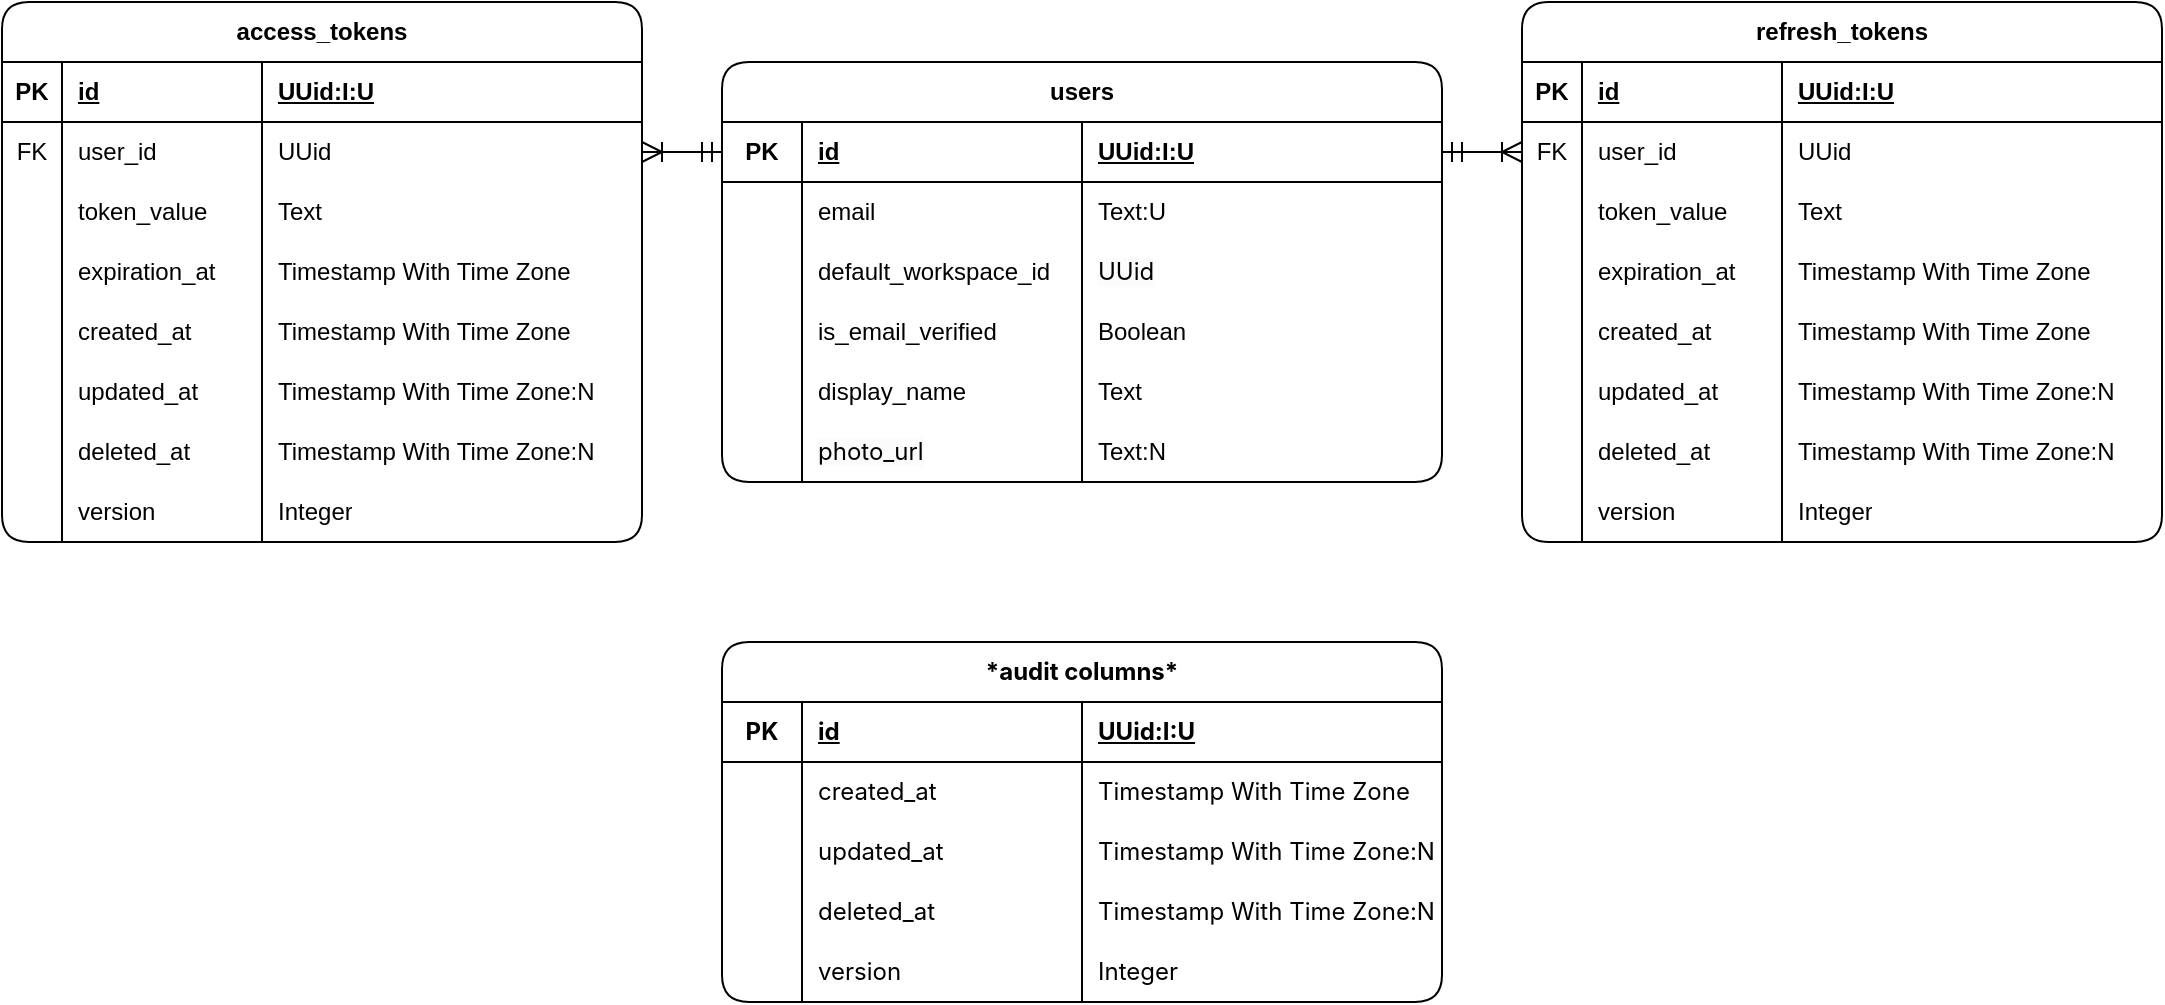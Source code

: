 <mxfile version="22.0.2" type="device">
  <diagram id="R2lEEEUBdFMjLlhIrx00" name="Page-1">
    <mxGraphModel dx="1293" dy="659" grid="1" gridSize="10" guides="1" tooltips="1" connect="1" arrows="0" fold="1" page="1" pageScale="1" pageWidth="1169" pageHeight="827" background="none" math="0" shadow="0" extFonts="Permanent Marker^https://fonts.googleapis.com/css?family=Permanent+Marker">
      <root>
        <object label="" id="0">
          <mxCell />
        </object>
        <mxCell id="1" parent="0" />
        <mxCell id="-N6aTKsf7TU79jUoc55K-59" value="&lt;b&gt;users&lt;/b&gt;" style="shape=table;startSize=30;container=1;collapsible=1;childLayout=tableLayout;fixedRows=1;rowLines=0;fontStyle=0;align=center;resizeLast=1;fontSize=12;fontFamily=Helvetica;html=1;whiteSpace=wrap;labelBorderColor=none;labelBackgroundColor=none;shadow=0;spacing=2;swimlaneFillColor=none;rounded=1;swimlaneLine=1;fillColor=none;strokeColor=default;" parent="1" vertex="1">
          <mxGeometry x="400" y="250" width="360" height="210" as="geometry" />
        </mxCell>
        <mxCell id="-N6aTKsf7TU79jUoc55K-60" value="" style="shape=tableRow;horizontal=0;startSize=0;swimlaneHead=0;swimlaneBody=0;fillColor=none;collapsible=0;dropTarget=0;points=[[0,0.5],[1,0.5]];portConstraint=eastwest;top=0;left=0;right=0;bottom=1;fontSize=12;fontFamily=Helvetica;html=1;whiteSpace=wrap;labelBorderColor=none;labelBackgroundColor=none;swimlaneFillColor=default;shadow=0;swimlaneLine=1;rounded=1;strokeColor=default;" parent="-N6aTKsf7TU79jUoc55K-59" vertex="1">
          <mxGeometry y="30" width="360" height="30" as="geometry" />
        </mxCell>
        <mxCell id="-N6aTKsf7TU79jUoc55K-61" value="PK" style="shape=partialRectangle;connectable=0;fillColor=none;top=0;left=0;bottom=0;right=0;fontStyle=1;overflow=hidden;fontSize=12;fontFamily=Helvetica;html=1;whiteSpace=wrap;labelBorderColor=none;labelBackgroundColor=none;swimlaneFillColor=default;shadow=0;swimlaneLine=1;rounded=1;strokeColor=default;" parent="-N6aTKsf7TU79jUoc55K-60" vertex="1">
          <mxGeometry width="40.0" height="30" as="geometry">
            <mxRectangle width="40.0" height="30" as="alternateBounds" />
          </mxGeometry>
        </mxCell>
        <mxCell id="-N6aTKsf7TU79jUoc55K-62" value="id" style="shape=partialRectangle;connectable=0;fillColor=none;top=0;left=0;bottom=0;right=0;align=left;spacingLeft=6;fontStyle=5;overflow=hidden;fontSize=12;fontFamily=Helvetica;html=1;whiteSpace=wrap;labelBorderColor=none;labelBackgroundColor=none;swimlaneFillColor=default;shadow=0;swimlaneLine=1;rounded=1;strokeColor=default;" parent="-N6aTKsf7TU79jUoc55K-60" vertex="1">
          <mxGeometry x="40.0" width="140.0" height="30" as="geometry">
            <mxRectangle width="140.0" height="30" as="alternateBounds" />
          </mxGeometry>
        </mxCell>
        <mxCell id="-N6aTKsf7TU79jUoc55K-72" value="UUid:I:U" style="shape=partialRectangle;connectable=0;fillColor=none;top=0;left=0;bottom=0;right=0;align=left;spacingLeft=6;fontStyle=5;overflow=hidden;fontSize=12;fontFamily=Helvetica;html=1;whiteSpace=wrap;labelBorderColor=none;labelBackgroundColor=none;swimlaneFillColor=default;shadow=0;swimlaneLine=1;rounded=1;strokeColor=default;" parent="-N6aTKsf7TU79jUoc55K-60" vertex="1">
          <mxGeometry x="180.0" width="180.0" height="30" as="geometry">
            <mxRectangle width="180.0" height="30" as="alternateBounds" />
          </mxGeometry>
        </mxCell>
        <mxCell id="-N6aTKsf7TU79jUoc55K-63" value="" style="shape=tableRow;horizontal=0;startSize=0;swimlaneHead=0;swimlaneBody=0;fillColor=none;collapsible=0;dropTarget=0;points=[[0,0.5],[1,0.5]];portConstraint=eastwest;top=0;left=0;right=0;bottom=0;fontSize=12;fontFamily=Helvetica;html=1;whiteSpace=wrap;labelBorderColor=none;labelBackgroundColor=none;swimlaneFillColor=default;shadow=0;swimlaneLine=1;rounded=1;strokeColor=default;" parent="-N6aTKsf7TU79jUoc55K-59" vertex="1">
          <mxGeometry y="60" width="360" height="30" as="geometry" />
        </mxCell>
        <mxCell id="-N6aTKsf7TU79jUoc55K-64" value="" style="shape=partialRectangle;connectable=0;fillColor=none;top=0;left=0;bottom=0;right=0;editable=1;overflow=hidden;fontSize=12;fontFamily=Helvetica;html=1;whiteSpace=wrap;labelBorderColor=none;labelBackgroundColor=none;swimlaneFillColor=default;shadow=0;swimlaneLine=1;rounded=1;strokeColor=default;" parent="-N6aTKsf7TU79jUoc55K-63" vertex="1">
          <mxGeometry width="40.0" height="30" as="geometry">
            <mxRectangle width="40.0" height="30" as="alternateBounds" />
          </mxGeometry>
        </mxCell>
        <mxCell id="-N6aTKsf7TU79jUoc55K-65" value="email" style="shape=partialRectangle;connectable=0;fillColor=none;top=0;left=0;bottom=0;right=0;align=left;spacingLeft=6;overflow=hidden;fontSize=12;fontFamily=Helvetica;html=1;whiteSpace=wrap;labelBorderColor=none;labelBackgroundColor=none;swimlaneFillColor=default;shadow=0;swimlaneLine=1;rounded=1;strokeColor=default;" parent="-N6aTKsf7TU79jUoc55K-63" vertex="1">
          <mxGeometry x="40.0" width="140.0" height="30" as="geometry">
            <mxRectangle width="140.0" height="30" as="alternateBounds" />
          </mxGeometry>
        </mxCell>
        <mxCell id="-N6aTKsf7TU79jUoc55K-73" value="Text:U" style="shape=partialRectangle;connectable=0;fillColor=none;top=0;left=0;bottom=0;right=0;align=left;spacingLeft=6;overflow=hidden;fontSize=12;fontFamily=Helvetica;html=1;whiteSpace=wrap;labelBorderColor=none;labelBackgroundColor=none;swimlaneFillColor=default;shadow=0;swimlaneLine=1;rounded=1;strokeColor=default;" parent="-N6aTKsf7TU79jUoc55K-63" vertex="1">
          <mxGeometry x="180.0" width="180.0" height="30" as="geometry">
            <mxRectangle width="180.0" height="30" as="alternateBounds" />
          </mxGeometry>
        </mxCell>
        <mxCell id="TSTFjovTf9l5OoeHvP6N-82" style="shape=tableRow;horizontal=0;startSize=0;swimlaneHead=0;swimlaneBody=0;fillColor=none;collapsible=0;dropTarget=0;points=[[0,0.5],[1,0.5]];portConstraint=eastwest;top=0;left=0;right=0;bottom=0;fontSize=12;fontFamily=Helvetica;html=1;whiteSpace=wrap;labelBorderColor=none;labelBackgroundColor=none;swimlaneFillColor=default;shadow=0;swimlaneLine=1;rounded=1;strokeColor=default;" vertex="1" parent="-N6aTKsf7TU79jUoc55K-59">
          <mxGeometry y="90" width="360" height="30" as="geometry" />
        </mxCell>
        <mxCell id="TSTFjovTf9l5OoeHvP6N-83" style="shape=partialRectangle;connectable=0;fillColor=none;top=0;left=0;bottom=0;right=0;editable=1;overflow=hidden;fontSize=12;fontFamily=Helvetica;html=1;whiteSpace=wrap;labelBorderColor=none;labelBackgroundColor=none;swimlaneFillColor=default;shadow=0;swimlaneLine=1;rounded=1;strokeColor=default;" vertex="1" parent="TSTFjovTf9l5OoeHvP6N-82">
          <mxGeometry width="40.0" height="30" as="geometry">
            <mxRectangle width="40.0" height="30" as="alternateBounds" />
          </mxGeometry>
        </mxCell>
        <mxCell id="TSTFjovTf9l5OoeHvP6N-84" value="default_workspace_id" style="shape=partialRectangle;connectable=0;fillColor=none;top=0;left=0;bottom=0;right=0;align=left;spacingLeft=6;overflow=hidden;fontSize=12;fontFamily=Helvetica;html=1;whiteSpace=wrap;labelBorderColor=none;labelBackgroundColor=none;swimlaneFillColor=default;shadow=0;swimlaneLine=1;rounded=1;strokeColor=default;" vertex="1" parent="TSTFjovTf9l5OoeHvP6N-82">
          <mxGeometry x="40.0" width="140.0" height="30" as="geometry">
            <mxRectangle width="140.0" height="30" as="alternateBounds" />
          </mxGeometry>
        </mxCell>
        <mxCell id="TSTFjovTf9l5OoeHvP6N-85" value="&lt;span style=&quot;color: rgb(0, 0, 0); font-family: Inter; font-size: 12px; font-style: normal; font-variant-ligatures: normal; font-variant-caps: normal; font-weight: 400; letter-spacing: normal; orphans: 2; text-align: left; text-indent: 0px; text-transform: none; widows: 2; word-spacing: 0px; -webkit-text-stroke-width: 0px; background-color: rgb(251, 251, 251); text-decoration-thickness: initial; text-decoration-style: initial; text-decoration-color: initial; float: none; display: inline !important;&quot;&gt;UUid&lt;/span&gt;" style="shape=partialRectangle;connectable=0;fillColor=none;top=0;left=0;bottom=0;right=0;align=left;spacingLeft=6;overflow=hidden;fontSize=12;fontFamily=Helvetica;html=1;whiteSpace=wrap;labelBorderColor=none;labelBackgroundColor=none;swimlaneFillColor=default;shadow=0;swimlaneLine=1;rounded=1;strokeColor=default;" vertex="1" parent="TSTFjovTf9l5OoeHvP6N-82">
          <mxGeometry x="180.0" width="180.0" height="30" as="geometry">
            <mxRectangle width="180.0" height="30" as="alternateBounds" />
          </mxGeometry>
        </mxCell>
        <mxCell id="TSTFjovTf9l5OoeHvP6N-86" style="shape=tableRow;horizontal=0;startSize=0;swimlaneHead=0;swimlaneBody=0;fillColor=none;collapsible=0;dropTarget=0;points=[[0,0.5],[1,0.5]];portConstraint=eastwest;top=0;left=0;right=0;bottom=0;fontSize=12;fontFamily=Helvetica;html=1;whiteSpace=wrap;labelBorderColor=none;labelBackgroundColor=none;swimlaneFillColor=default;shadow=0;swimlaneLine=1;rounded=1;strokeColor=default;" vertex="1" parent="-N6aTKsf7TU79jUoc55K-59">
          <mxGeometry y="120" width="360" height="30" as="geometry" />
        </mxCell>
        <mxCell id="TSTFjovTf9l5OoeHvP6N-87" style="shape=partialRectangle;connectable=0;fillColor=none;top=0;left=0;bottom=0;right=0;editable=1;overflow=hidden;fontSize=12;fontFamily=Helvetica;html=1;whiteSpace=wrap;labelBorderColor=none;labelBackgroundColor=none;swimlaneFillColor=default;shadow=0;swimlaneLine=1;rounded=1;strokeColor=default;" vertex="1" parent="TSTFjovTf9l5OoeHvP6N-86">
          <mxGeometry width="40.0" height="30" as="geometry">
            <mxRectangle width="40.0" height="30" as="alternateBounds" />
          </mxGeometry>
        </mxCell>
        <mxCell id="TSTFjovTf9l5OoeHvP6N-88" value="is_email_verified" style="shape=partialRectangle;connectable=0;fillColor=none;top=0;left=0;bottom=0;right=0;align=left;spacingLeft=6;overflow=hidden;fontSize=12;fontFamily=Helvetica;html=1;whiteSpace=wrap;labelBorderColor=none;labelBackgroundColor=none;swimlaneFillColor=default;shadow=0;swimlaneLine=1;rounded=1;strokeColor=default;" vertex="1" parent="TSTFjovTf9l5OoeHvP6N-86">
          <mxGeometry x="40.0" width="140.0" height="30" as="geometry">
            <mxRectangle width="140.0" height="30" as="alternateBounds" />
          </mxGeometry>
        </mxCell>
        <mxCell id="TSTFjovTf9l5OoeHvP6N-89" value="Boolean" style="shape=partialRectangle;connectable=0;fillColor=none;top=0;left=0;bottom=0;right=0;align=left;spacingLeft=6;overflow=hidden;fontSize=12;fontFamily=Helvetica;html=1;whiteSpace=wrap;labelBorderColor=none;labelBackgroundColor=none;swimlaneFillColor=default;shadow=0;swimlaneLine=1;rounded=1;strokeColor=default;" vertex="1" parent="TSTFjovTf9l5OoeHvP6N-86">
          <mxGeometry x="180.0" width="180.0" height="30" as="geometry">
            <mxRectangle width="180.0" height="30" as="alternateBounds" />
          </mxGeometry>
        </mxCell>
        <mxCell id="TSTFjovTf9l5OoeHvP6N-90" style="shape=tableRow;horizontal=0;startSize=0;swimlaneHead=0;swimlaneBody=0;fillColor=none;collapsible=0;dropTarget=0;points=[[0,0.5],[1,0.5]];portConstraint=eastwest;top=0;left=0;right=0;bottom=0;fontSize=12;fontFamily=Helvetica;html=1;whiteSpace=wrap;labelBorderColor=none;labelBackgroundColor=none;swimlaneFillColor=default;shadow=0;swimlaneLine=1;rounded=1;strokeColor=default;" vertex="1" parent="-N6aTKsf7TU79jUoc55K-59">
          <mxGeometry y="150" width="360" height="30" as="geometry" />
        </mxCell>
        <mxCell id="TSTFjovTf9l5OoeHvP6N-91" style="shape=partialRectangle;connectable=0;fillColor=none;top=0;left=0;bottom=0;right=0;editable=1;overflow=hidden;fontSize=12;fontFamily=Helvetica;html=1;whiteSpace=wrap;labelBorderColor=none;labelBackgroundColor=none;swimlaneFillColor=default;shadow=0;swimlaneLine=1;rounded=1;strokeColor=default;" vertex="1" parent="TSTFjovTf9l5OoeHvP6N-90">
          <mxGeometry width="40.0" height="30" as="geometry">
            <mxRectangle width="40.0" height="30" as="alternateBounds" />
          </mxGeometry>
        </mxCell>
        <mxCell id="TSTFjovTf9l5OoeHvP6N-92" value="display_name" style="shape=partialRectangle;connectable=0;fillColor=none;top=0;left=0;bottom=0;right=0;align=left;spacingLeft=6;overflow=hidden;fontSize=12;fontFamily=Helvetica;html=1;whiteSpace=wrap;labelBorderColor=none;labelBackgroundColor=none;swimlaneFillColor=default;shadow=0;swimlaneLine=1;rounded=1;strokeColor=default;" vertex="1" parent="TSTFjovTf9l5OoeHvP6N-90">
          <mxGeometry x="40.0" width="140.0" height="30" as="geometry">
            <mxRectangle width="140.0" height="30" as="alternateBounds" />
          </mxGeometry>
        </mxCell>
        <mxCell id="TSTFjovTf9l5OoeHvP6N-93" value="Text" style="shape=partialRectangle;connectable=0;fillColor=none;top=0;left=0;bottom=0;right=0;align=left;spacingLeft=6;overflow=hidden;fontSize=12;fontFamily=Helvetica;html=1;whiteSpace=wrap;labelBorderColor=none;labelBackgroundColor=none;swimlaneFillColor=default;shadow=0;swimlaneLine=1;rounded=1;strokeColor=default;" vertex="1" parent="TSTFjovTf9l5OoeHvP6N-90">
          <mxGeometry x="180.0" width="180.0" height="30" as="geometry">
            <mxRectangle width="180.0" height="30" as="alternateBounds" />
          </mxGeometry>
        </mxCell>
        <mxCell id="TSTFjovTf9l5OoeHvP6N-94" style="shape=tableRow;horizontal=0;startSize=0;swimlaneHead=0;swimlaneBody=0;fillColor=none;collapsible=0;dropTarget=0;points=[[0,0.5],[1,0.5]];portConstraint=eastwest;top=0;left=0;right=0;bottom=0;fontSize=12;fontFamily=Helvetica;html=1;whiteSpace=wrap;labelBorderColor=none;labelBackgroundColor=none;swimlaneFillColor=default;shadow=0;swimlaneLine=1;rounded=1;strokeColor=default;" vertex="1" parent="-N6aTKsf7TU79jUoc55K-59">
          <mxGeometry y="180" width="360" height="30" as="geometry" />
        </mxCell>
        <mxCell id="TSTFjovTf9l5OoeHvP6N-95" style="shape=partialRectangle;connectable=0;fillColor=none;top=0;left=0;bottom=0;right=0;editable=1;overflow=hidden;fontSize=12;fontFamily=Helvetica;html=1;whiteSpace=wrap;labelBorderColor=none;labelBackgroundColor=none;swimlaneFillColor=default;shadow=0;swimlaneLine=1;rounded=1;strokeColor=default;" vertex="1" parent="TSTFjovTf9l5OoeHvP6N-94">
          <mxGeometry width="40.0" height="30" as="geometry">
            <mxRectangle width="40.0" height="30" as="alternateBounds" />
          </mxGeometry>
        </mxCell>
        <mxCell id="TSTFjovTf9l5OoeHvP6N-96" value="&lt;span style=&quot;color: rgb(0, 0, 0); font-family: Inter; font-size: 12px; font-style: normal; font-variant-ligatures: normal; font-variant-caps: normal; font-weight: 400; letter-spacing: normal; orphans: 2; text-align: left; text-indent: 0px; text-transform: none; widows: 2; word-spacing: 0px; -webkit-text-stroke-width: 0px; background-color: rgb(251, 251, 251); text-decoration-thickness: initial; text-decoration-style: initial; text-decoration-color: initial; float: none; display: inline !important;&quot;&gt;photo_url&lt;/span&gt;" style="shape=partialRectangle;connectable=0;fillColor=none;top=0;left=0;bottom=0;right=0;align=left;spacingLeft=6;overflow=hidden;fontSize=12;fontFamily=Helvetica;html=1;whiteSpace=wrap;labelBorderColor=none;labelBackgroundColor=none;swimlaneFillColor=default;shadow=0;swimlaneLine=1;rounded=1;strokeColor=default;" vertex="1" parent="TSTFjovTf9l5OoeHvP6N-94">
          <mxGeometry x="40.0" width="140.0" height="30" as="geometry">
            <mxRectangle width="140.0" height="30" as="alternateBounds" />
          </mxGeometry>
        </mxCell>
        <mxCell id="TSTFjovTf9l5OoeHvP6N-97" value="Text:N" style="shape=partialRectangle;connectable=0;fillColor=none;top=0;left=0;bottom=0;right=0;align=left;spacingLeft=6;overflow=hidden;fontSize=12;fontFamily=Helvetica;html=1;whiteSpace=wrap;labelBorderColor=none;labelBackgroundColor=none;swimlaneFillColor=default;shadow=0;swimlaneLine=1;rounded=1;strokeColor=default;" vertex="1" parent="TSTFjovTf9l5OoeHvP6N-94">
          <mxGeometry x="180.0" width="180.0" height="30" as="geometry">
            <mxRectangle width="180.0" height="30" as="alternateBounds" />
          </mxGeometry>
        </mxCell>
        <mxCell id="-N6aTKsf7TU79jUoc55K-385" value="&lt;b&gt;refresh_tokens&lt;/b&gt;" style="shape=table;startSize=30;container=1;collapsible=1;childLayout=tableLayout;fixedRows=1;rowLines=0;fontStyle=0;align=center;resizeLast=1;fontSize=12;fontFamily=Helvetica;html=1;whiteSpace=wrap;labelBorderColor=none;labelBackgroundColor=none;shadow=0;spacing=2;swimlaneFillColor=none;rounded=1;swimlaneLine=1;fillColor=none;strokeColor=default;" parent="1" vertex="1">
          <mxGeometry x="800" y="220" width="320" height="270" as="geometry" />
        </mxCell>
        <mxCell id="-N6aTKsf7TU79jUoc55K-386" value="" style="shape=tableRow;horizontal=0;startSize=0;swimlaneHead=0;swimlaneBody=0;fillColor=none;collapsible=0;dropTarget=0;points=[[0,0.5],[1,0.5]];portConstraint=eastwest;top=0;left=0;right=0;bottom=1;fontSize=12;fontFamily=Helvetica;html=1;whiteSpace=wrap;labelBorderColor=none;labelBackgroundColor=none;swimlaneFillColor=default;shadow=0;swimlaneLine=1;rounded=1;strokeColor=default;" parent="-N6aTKsf7TU79jUoc55K-385" vertex="1">
          <mxGeometry y="30" width="320" height="30" as="geometry" />
        </mxCell>
        <mxCell id="-N6aTKsf7TU79jUoc55K-387" value="PK" style="shape=partialRectangle;connectable=0;fillColor=none;top=0;left=0;bottom=0;right=0;fontStyle=1;overflow=hidden;fontSize=12;fontFamily=Helvetica;html=1;whiteSpace=wrap;labelBorderColor=none;labelBackgroundColor=none;swimlaneFillColor=default;shadow=0;swimlaneLine=1;rounded=1;strokeColor=default;" parent="-N6aTKsf7TU79jUoc55K-386" vertex="1">
          <mxGeometry width="30" height="30" as="geometry">
            <mxRectangle width="30" height="30" as="alternateBounds" />
          </mxGeometry>
        </mxCell>
        <mxCell id="-N6aTKsf7TU79jUoc55K-388" value="id" style="shape=partialRectangle;connectable=0;fillColor=none;top=0;left=0;bottom=0;right=0;align=left;spacingLeft=6;fontStyle=5;overflow=hidden;fontSize=12;fontFamily=Helvetica;html=1;whiteSpace=wrap;labelBorderColor=none;labelBackgroundColor=none;swimlaneFillColor=default;shadow=0;swimlaneLine=1;rounded=1;strokeColor=default;" parent="-N6aTKsf7TU79jUoc55K-386" vertex="1">
          <mxGeometry x="30" width="100" height="30" as="geometry">
            <mxRectangle width="100" height="30" as="alternateBounds" />
          </mxGeometry>
        </mxCell>
        <mxCell id="-N6aTKsf7TU79jUoc55K-389" value="UUid:I:U" style="shape=partialRectangle;connectable=0;fillColor=none;top=0;left=0;bottom=0;right=0;align=left;spacingLeft=6;fontStyle=5;overflow=hidden;fontSize=12;fontFamily=Helvetica;html=1;whiteSpace=wrap;labelBorderColor=none;labelBackgroundColor=none;swimlaneFillColor=default;shadow=0;swimlaneLine=1;rounded=1;strokeColor=default;" parent="-N6aTKsf7TU79jUoc55K-386" vertex="1">
          <mxGeometry x="130" width="190" height="30" as="geometry">
            <mxRectangle width="190" height="30" as="alternateBounds" />
          </mxGeometry>
        </mxCell>
        <mxCell id="-N6aTKsf7TU79jUoc55K-390" value="" style="shape=tableRow;horizontal=0;startSize=0;swimlaneHead=0;swimlaneBody=0;fillColor=none;collapsible=0;dropTarget=0;points=[[0,0.5],[1,0.5]];portConstraint=eastwest;top=0;left=0;right=0;bottom=0;fontSize=12;fontFamily=Helvetica;html=1;whiteSpace=wrap;labelBorderColor=none;labelBackgroundColor=none;swimlaneFillColor=default;shadow=0;swimlaneLine=1;rounded=1;strokeColor=default;" parent="-N6aTKsf7TU79jUoc55K-385" vertex="1">
          <mxGeometry y="60" width="320" height="30" as="geometry" />
        </mxCell>
        <mxCell id="-N6aTKsf7TU79jUoc55K-391" value="FK" style="shape=partialRectangle;connectable=0;fillColor=none;top=0;left=0;bottom=0;right=0;editable=1;overflow=hidden;fontSize=12;fontFamily=Helvetica;html=1;whiteSpace=wrap;labelBorderColor=none;labelBackgroundColor=none;swimlaneFillColor=default;shadow=0;swimlaneLine=1;rounded=1;strokeColor=default;" parent="-N6aTKsf7TU79jUoc55K-390" vertex="1">
          <mxGeometry width="30" height="30" as="geometry">
            <mxRectangle width="30" height="30" as="alternateBounds" />
          </mxGeometry>
        </mxCell>
        <mxCell id="-N6aTKsf7TU79jUoc55K-392" value="user_id" style="shape=partialRectangle;connectable=0;fillColor=none;top=0;left=0;bottom=0;right=0;align=left;spacingLeft=6;overflow=hidden;fontSize=12;fontFamily=Helvetica;html=1;whiteSpace=wrap;labelBorderColor=none;labelBackgroundColor=none;swimlaneFillColor=default;shadow=0;swimlaneLine=1;rounded=1;strokeColor=default;" parent="-N6aTKsf7TU79jUoc55K-390" vertex="1">
          <mxGeometry x="30" width="100" height="30" as="geometry">
            <mxRectangle width="100" height="30" as="alternateBounds" />
          </mxGeometry>
        </mxCell>
        <mxCell id="-N6aTKsf7TU79jUoc55K-393" value="UUid" style="shape=partialRectangle;connectable=0;fillColor=none;top=0;left=0;bottom=0;right=0;align=left;spacingLeft=6;overflow=hidden;fontSize=12;fontFamily=Helvetica;html=1;whiteSpace=wrap;labelBorderColor=none;labelBackgroundColor=none;swimlaneFillColor=default;shadow=0;swimlaneLine=1;rounded=1;strokeColor=default;" parent="-N6aTKsf7TU79jUoc55K-390" vertex="1">
          <mxGeometry x="130" width="190" height="30" as="geometry">
            <mxRectangle width="190" height="30" as="alternateBounds" />
          </mxGeometry>
        </mxCell>
        <mxCell id="-N6aTKsf7TU79jUoc55K-394" value="" style="shape=tableRow;horizontal=0;startSize=0;swimlaneHead=0;swimlaneBody=0;fillColor=none;collapsible=0;dropTarget=0;points=[[0,0.5],[1,0.5]];portConstraint=eastwest;top=0;left=0;right=0;bottom=0;fontSize=12;fontFamily=Helvetica;html=1;whiteSpace=wrap;labelBorderColor=none;labelBackgroundColor=none;swimlaneFillColor=default;shadow=0;swimlaneLine=1;rounded=1;strokeColor=default;" parent="-N6aTKsf7TU79jUoc55K-385" vertex="1">
          <mxGeometry y="90" width="320" height="30" as="geometry" />
        </mxCell>
        <mxCell id="-N6aTKsf7TU79jUoc55K-395" value="" style="shape=partialRectangle;connectable=0;fillColor=none;top=0;left=0;bottom=0;right=0;editable=1;overflow=hidden;fontSize=12;fontFamily=Helvetica;html=1;whiteSpace=wrap;labelBorderColor=none;labelBackgroundColor=none;swimlaneFillColor=default;shadow=0;swimlaneLine=1;rounded=1;strokeColor=default;" parent="-N6aTKsf7TU79jUoc55K-394" vertex="1">
          <mxGeometry width="30" height="30" as="geometry">
            <mxRectangle width="30" height="30" as="alternateBounds" />
          </mxGeometry>
        </mxCell>
        <mxCell id="-N6aTKsf7TU79jUoc55K-396" value="token_value" style="shape=partialRectangle;connectable=0;fillColor=none;top=0;left=0;bottom=0;right=0;align=left;spacingLeft=6;overflow=hidden;fontSize=12;fontFamily=Helvetica;html=1;whiteSpace=wrap;labelBorderColor=none;labelBackgroundColor=none;swimlaneFillColor=default;shadow=0;swimlaneLine=1;rounded=1;strokeColor=default;" parent="-N6aTKsf7TU79jUoc55K-394" vertex="1">
          <mxGeometry x="30" width="100" height="30" as="geometry">
            <mxRectangle width="100" height="30" as="alternateBounds" />
          </mxGeometry>
        </mxCell>
        <mxCell id="-N6aTKsf7TU79jUoc55K-397" value="Text" style="shape=partialRectangle;connectable=0;fillColor=none;top=0;left=0;bottom=0;right=0;align=left;spacingLeft=6;overflow=hidden;fontSize=12;fontFamily=Helvetica;html=1;whiteSpace=wrap;labelBorderColor=none;labelBackgroundColor=none;swimlaneFillColor=default;shadow=0;swimlaneLine=1;rounded=1;strokeColor=default;" parent="-N6aTKsf7TU79jUoc55K-394" vertex="1">
          <mxGeometry x="130" width="190" height="30" as="geometry">
            <mxRectangle width="190" height="30" as="alternateBounds" />
          </mxGeometry>
        </mxCell>
        <mxCell id="-N6aTKsf7TU79jUoc55K-402" value="" style="shape=tableRow;horizontal=0;startSize=0;swimlaneHead=0;swimlaneBody=0;fillColor=none;collapsible=0;dropTarget=0;points=[[0,0.5],[1,0.5]];portConstraint=eastwest;top=0;left=0;right=0;bottom=0;fontSize=12;fontFamily=Helvetica;html=1;whiteSpace=wrap;labelBorderColor=none;labelBackgroundColor=none;swimlaneFillColor=default;shadow=0;swimlaneLine=1;rounded=1;strokeColor=default;" parent="-N6aTKsf7TU79jUoc55K-385" vertex="1">
          <mxGeometry y="120" width="320" height="30" as="geometry" />
        </mxCell>
        <mxCell id="-N6aTKsf7TU79jUoc55K-403" value="" style="shape=partialRectangle;connectable=0;fillColor=none;top=0;left=0;bottom=0;right=0;editable=1;overflow=hidden;fontSize=12;fontFamily=Helvetica;html=1;whiteSpace=wrap;labelBorderColor=none;labelBackgroundColor=none;swimlaneFillColor=default;shadow=0;swimlaneLine=1;rounded=1;strokeColor=default;" parent="-N6aTKsf7TU79jUoc55K-402" vertex="1">
          <mxGeometry width="30" height="30" as="geometry">
            <mxRectangle width="30" height="30" as="alternateBounds" />
          </mxGeometry>
        </mxCell>
        <mxCell id="-N6aTKsf7TU79jUoc55K-404" value="expiration_at" style="shape=partialRectangle;connectable=0;fillColor=none;top=0;left=0;bottom=0;right=0;align=left;spacingLeft=6;overflow=hidden;fontSize=12;fontFamily=Helvetica;html=1;whiteSpace=wrap;labelBorderColor=none;labelBackgroundColor=none;swimlaneFillColor=default;shadow=0;swimlaneLine=1;rounded=1;strokeColor=default;" parent="-N6aTKsf7TU79jUoc55K-402" vertex="1">
          <mxGeometry x="30" width="100" height="30" as="geometry">
            <mxRectangle width="100" height="30" as="alternateBounds" />
          </mxGeometry>
        </mxCell>
        <mxCell id="-N6aTKsf7TU79jUoc55K-405" value="Timestamp With Time Zone" style="shape=partialRectangle;connectable=0;fillColor=none;top=0;left=0;bottom=0;right=0;align=left;spacingLeft=6;overflow=hidden;fontSize=12;fontFamily=Helvetica;html=1;whiteSpace=wrap;labelBorderColor=none;labelBackgroundColor=none;swimlaneFillColor=default;shadow=0;swimlaneLine=1;rounded=1;strokeColor=default;" parent="-N6aTKsf7TU79jUoc55K-402" vertex="1">
          <mxGeometry x="130" width="190" height="30" as="geometry">
            <mxRectangle width="190" height="30" as="alternateBounds" />
          </mxGeometry>
        </mxCell>
        <mxCell id="-N6aTKsf7TU79jUoc55K-406" style="shape=tableRow;horizontal=0;startSize=0;swimlaneHead=0;swimlaneBody=0;fillColor=none;collapsible=0;dropTarget=0;points=[[0,0.5],[1,0.5]];portConstraint=eastwest;top=0;left=0;right=0;bottom=0;fontSize=12;fontFamily=Helvetica;html=1;whiteSpace=wrap;labelBorderColor=none;labelBackgroundColor=none;swimlaneFillColor=default;shadow=0;swimlaneLine=1;rounded=1;strokeColor=default;" parent="-N6aTKsf7TU79jUoc55K-385" vertex="1">
          <mxGeometry y="150" width="320" height="30" as="geometry" />
        </mxCell>
        <mxCell id="-N6aTKsf7TU79jUoc55K-407" style="shape=partialRectangle;connectable=0;fillColor=none;top=0;left=0;bottom=0;right=0;editable=1;overflow=hidden;fontSize=12;fontFamily=Helvetica;html=1;whiteSpace=wrap;labelBorderColor=none;labelBackgroundColor=none;swimlaneFillColor=default;shadow=0;swimlaneLine=1;perimeterSpacing=0;rounded=1;strokeColor=default;" parent="-N6aTKsf7TU79jUoc55K-406" vertex="1">
          <mxGeometry width="30" height="30" as="geometry">
            <mxRectangle width="30" height="30" as="alternateBounds" />
          </mxGeometry>
        </mxCell>
        <mxCell id="-N6aTKsf7TU79jUoc55K-408" value="created_at" style="shape=partialRectangle;connectable=0;fillColor=none;top=0;left=0;bottom=0;right=0;align=left;spacingLeft=6;overflow=hidden;fontSize=12;fontFamily=Helvetica;html=1;whiteSpace=wrap;labelBorderColor=none;labelBackgroundColor=none;swimlaneFillColor=default;shadow=0;swimlaneLine=1;perimeterSpacing=0;rounded=1;strokeColor=default;" parent="-N6aTKsf7TU79jUoc55K-406" vertex="1">
          <mxGeometry x="30" width="100" height="30" as="geometry">
            <mxRectangle width="100" height="30" as="alternateBounds" />
          </mxGeometry>
        </mxCell>
        <mxCell id="-N6aTKsf7TU79jUoc55K-409" value="Timestamp With Time Zone" style="shape=partialRectangle;connectable=0;fillColor=none;top=0;left=0;bottom=0;right=0;align=left;spacingLeft=6;overflow=hidden;fontSize=12;fontFamily=Helvetica;html=1;whiteSpace=wrap;labelBorderColor=none;labelBackgroundColor=none;swimlaneFillColor=default;shadow=0;swimlaneLine=1;perimeterSpacing=0;rounded=1;strokeColor=default;" parent="-N6aTKsf7TU79jUoc55K-406" vertex="1">
          <mxGeometry x="130" width="190" height="30" as="geometry">
            <mxRectangle width="190" height="30" as="alternateBounds" />
          </mxGeometry>
        </mxCell>
        <mxCell id="-N6aTKsf7TU79jUoc55K-410" style="shape=tableRow;horizontal=0;startSize=0;swimlaneHead=0;swimlaneBody=0;fillColor=none;collapsible=0;dropTarget=0;points=[[0,0.5],[1,0.5]];portConstraint=eastwest;top=0;left=0;right=0;bottom=0;fontSize=12;fontFamily=Helvetica;html=1;whiteSpace=wrap;labelBorderColor=none;labelBackgroundColor=none;swimlaneFillColor=default;shadow=0;swimlaneLine=1;rounded=1;strokeColor=default;" parent="-N6aTKsf7TU79jUoc55K-385" vertex="1">
          <mxGeometry y="180" width="320" height="30" as="geometry" />
        </mxCell>
        <mxCell id="-N6aTKsf7TU79jUoc55K-411" style="shape=partialRectangle;connectable=0;fillColor=none;top=0;left=0;bottom=0;right=0;editable=1;overflow=hidden;fontSize=12;fontFamily=Helvetica;html=1;whiteSpace=wrap;labelBorderColor=none;labelBackgroundColor=none;swimlaneFillColor=default;shadow=0;swimlaneLine=1;perimeterSpacing=0;rounded=1;strokeColor=default;" parent="-N6aTKsf7TU79jUoc55K-410" vertex="1">
          <mxGeometry width="30" height="30" as="geometry">
            <mxRectangle width="30" height="30" as="alternateBounds" />
          </mxGeometry>
        </mxCell>
        <mxCell id="-N6aTKsf7TU79jUoc55K-412" value="updated_at" style="shape=partialRectangle;connectable=0;fillColor=none;top=0;left=0;bottom=0;right=0;align=left;spacingLeft=6;overflow=hidden;fontSize=12;fontFamily=Helvetica;html=1;whiteSpace=wrap;labelBorderColor=none;labelBackgroundColor=none;swimlaneFillColor=default;shadow=0;swimlaneLine=1;perimeterSpacing=0;rounded=1;strokeColor=default;" parent="-N6aTKsf7TU79jUoc55K-410" vertex="1">
          <mxGeometry x="30" width="100" height="30" as="geometry">
            <mxRectangle width="100" height="30" as="alternateBounds" />
          </mxGeometry>
        </mxCell>
        <mxCell id="-N6aTKsf7TU79jUoc55K-413" value="Timestamp With Time Zone:N" style="shape=partialRectangle;connectable=0;fillColor=none;top=0;left=0;bottom=0;right=0;align=left;spacingLeft=6;overflow=hidden;fontSize=12;fontFamily=Helvetica;html=1;whiteSpace=wrap;labelBorderColor=none;labelBackgroundColor=none;swimlaneFillColor=default;shadow=0;swimlaneLine=1;perimeterSpacing=0;rounded=1;strokeColor=default;" parent="-N6aTKsf7TU79jUoc55K-410" vertex="1">
          <mxGeometry x="130" width="190" height="30" as="geometry">
            <mxRectangle width="190" height="30" as="alternateBounds" />
          </mxGeometry>
        </mxCell>
        <mxCell id="26" style="shape=tableRow;horizontal=0;startSize=0;swimlaneHead=0;swimlaneBody=0;fillColor=none;collapsible=0;dropTarget=0;points=[[0,0.5],[1,0.5]];portConstraint=eastwest;top=0;left=0;right=0;bottom=0;fontSize=12;fontFamily=Helvetica;html=1;whiteSpace=wrap;labelBorderColor=none;labelBackgroundColor=none;swimlaneFillColor=default;shadow=0;swimlaneLine=1;rounded=1;strokeColor=default;" parent="-N6aTKsf7TU79jUoc55K-385" vertex="1">
          <mxGeometry y="210" width="320" height="30" as="geometry" />
        </mxCell>
        <mxCell id="27" style="shape=partialRectangle;connectable=0;fillColor=none;top=0;left=0;bottom=0;right=0;editable=1;overflow=hidden;fontSize=12;fontFamily=Helvetica;html=1;whiteSpace=wrap;labelBorderColor=none;labelBackgroundColor=none;swimlaneFillColor=default;shadow=0;swimlaneLine=1;perimeterSpacing=0;rounded=1;strokeColor=default;" parent="26" vertex="1">
          <mxGeometry width="30" height="30" as="geometry">
            <mxRectangle width="30" height="30" as="alternateBounds" />
          </mxGeometry>
        </mxCell>
        <mxCell id="28" value="deleted_at" style="shape=partialRectangle;connectable=0;fillColor=none;top=0;left=0;bottom=0;right=0;align=left;spacingLeft=6;overflow=hidden;fontSize=12;fontFamily=Helvetica;html=1;whiteSpace=wrap;labelBorderColor=none;labelBackgroundColor=none;swimlaneFillColor=default;shadow=0;swimlaneLine=1;perimeterSpacing=0;rounded=1;strokeColor=default;" parent="26" vertex="1">
          <mxGeometry x="30" width="100" height="30" as="geometry">
            <mxRectangle width="100" height="30" as="alternateBounds" />
          </mxGeometry>
        </mxCell>
        <mxCell id="29" value="Timestamp With Time Zone:N" style="shape=partialRectangle;connectable=0;fillColor=none;top=0;left=0;bottom=0;right=0;align=left;spacingLeft=6;overflow=hidden;fontSize=12;fontFamily=Helvetica;html=1;whiteSpace=wrap;labelBorderColor=none;labelBackgroundColor=none;swimlaneFillColor=default;shadow=0;swimlaneLine=1;perimeterSpacing=0;rounded=1;strokeColor=default;" parent="26" vertex="1">
          <mxGeometry x="130" width="190" height="30" as="geometry">
            <mxRectangle width="190" height="30" as="alternateBounds" />
          </mxGeometry>
        </mxCell>
        <mxCell id="30" style="shape=tableRow;horizontal=0;startSize=0;swimlaneHead=0;swimlaneBody=0;fillColor=none;collapsible=0;dropTarget=0;points=[[0,0.5],[1,0.5]];portConstraint=eastwest;top=0;left=0;right=0;bottom=0;fontSize=12;fontFamily=Helvetica;html=1;whiteSpace=wrap;labelBorderColor=none;labelBackgroundColor=none;swimlaneFillColor=default;shadow=0;swimlaneLine=1;rounded=1;strokeColor=default;" parent="-N6aTKsf7TU79jUoc55K-385" vertex="1">
          <mxGeometry y="240" width="320" height="30" as="geometry" />
        </mxCell>
        <mxCell id="31" style="shape=partialRectangle;connectable=0;fillColor=none;top=0;left=0;bottom=0;right=0;editable=1;overflow=hidden;fontSize=12;fontFamily=Helvetica;html=1;whiteSpace=wrap;labelBorderColor=none;labelBackgroundColor=none;swimlaneFillColor=default;shadow=0;swimlaneLine=1;perimeterSpacing=0;rounded=1;strokeColor=default;" parent="30" vertex="1">
          <mxGeometry width="30" height="30" as="geometry">
            <mxRectangle width="30" height="30" as="alternateBounds" />
          </mxGeometry>
        </mxCell>
        <mxCell id="32" value="version" style="shape=partialRectangle;connectable=0;fillColor=none;top=0;left=0;bottom=0;right=0;align=left;spacingLeft=6;overflow=hidden;fontSize=12;fontFamily=Helvetica;html=1;whiteSpace=wrap;labelBorderColor=none;labelBackgroundColor=none;swimlaneFillColor=default;shadow=0;swimlaneLine=1;perimeterSpacing=0;rounded=1;strokeColor=default;" parent="30" vertex="1">
          <mxGeometry x="30" width="100" height="30" as="geometry">
            <mxRectangle width="100" height="30" as="alternateBounds" />
          </mxGeometry>
        </mxCell>
        <mxCell id="33" value="Integer" style="shape=partialRectangle;connectable=0;fillColor=none;top=0;left=0;bottom=0;right=0;align=left;spacingLeft=6;overflow=hidden;fontSize=12;fontFamily=Helvetica;html=1;whiteSpace=wrap;labelBorderColor=none;labelBackgroundColor=none;swimlaneFillColor=default;shadow=0;swimlaneLine=1;perimeterSpacing=0;rounded=1;strokeColor=default;" parent="30" vertex="1">
          <mxGeometry x="130" width="190" height="30" as="geometry">
            <mxRectangle width="190" height="30" as="alternateBounds" />
          </mxGeometry>
        </mxCell>
        <mxCell id="-N6aTKsf7TU79jUoc55K-414" style="edgeStyle=elbowEdgeStyle;rounded=1;orthogonalLoop=1;jettySize=auto;html=1;exitX=0;exitY=0.5;exitDx=0;exitDy=0;entryX=1;entryY=0.5;entryDx=0;entryDy=0;fontSize=12;startSize=8;endSize=8;endArrow=ERmandOne;endFill=0;startArrow=ERoneToMany;startFill=0;fillColor=none;strokeColor=default;fontFamily=Helvetica;" parent="1" source="-N6aTKsf7TU79jUoc55K-390" target="-N6aTKsf7TU79jUoc55K-60" edge="1">
          <mxGeometry relative="1" as="geometry" />
        </mxCell>
        <mxCell id="-N6aTKsf7TU79jUoc55K-449" value="&lt;b&gt;access_tokens&lt;/b&gt;" style="shape=table;startSize=30;container=1;collapsible=1;childLayout=tableLayout;fixedRows=1;rowLines=0;fontStyle=0;align=center;resizeLast=1;fontSize=12;fontFamily=Helvetica;html=1;whiteSpace=wrap;labelBorderColor=none;labelBackgroundColor=none;shadow=0;spacing=2;swimlaneFillColor=none;rounded=1;swimlaneLine=1;fillColor=none;strokeColor=default;" parent="1" vertex="1">
          <mxGeometry x="40" y="220" width="320" height="270" as="geometry" />
        </mxCell>
        <mxCell id="-N6aTKsf7TU79jUoc55K-450" value="" style="shape=tableRow;horizontal=0;startSize=0;swimlaneHead=0;swimlaneBody=0;fillColor=none;collapsible=0;dropTarget=0;points=[[0,0.5],[1,0.5]];portConstraint=eastwest;top=0;left=0;right=0;bottom=1;fontSize=12;fontFamily=Helvetica;html=1;whiteSpace=wrap;labelBorderColor=none;labelBackgroundColor=none;swimlaneFillColor=default;shadow=0;swimlaneLine=1;rounded=1;strokeColor=default;" parent="-N6aTKsf7TU79jUoc55K-449" vertex="1">
          <mxGeometry y="30" width="320" height="30" as="geometry" />
        </mxCell>
        <mxCell id="-N6aTKsf7TU79jUoc55K-451" value="PK" style="shape=partialRectangle;connectable=0;fillColor=none;top=0;left=0;bottom=0;right=0;fontStyle=1;overflow=hidden;fontSize=12;fontFamily=Helvetica;html=1;whiteSpace=wrap;labelBorderColor=none;labelBackgroundColor=none;swimlaneFillColor=default;shadow=0;swimlaneLine=1;rounded=1;strokeColor=default;" parent="-N6aTKsf7TU79jUoc55K-450" vertex="1">
          <mxGeometry width="30" height="30" as="geometry">
            <mxRectangle width="30" height="30" as="alternateBounds" />
          </mxGeometry>
        </mxCell>
        <mxCell id="-N6aTKsf7TU79jUoc55K-452" value="id" style="shape=partialRectangle;connectable=0;fillColor=none;top=0;left=0;bottom=0;right=0;align=left;spacingLeft=6;fontStyle=5;overflow=hidden;fontSize=12;fontFamily=Helvetica;html=1;whiteSpace=wrap;labelBorderColor=none;labelBackgroundColor=none;swimlaneFillColor=default;shadow=0;swimlaneLine=1;rounded=1;strokeColor=default;" parent="-N6aTKsf7TU79jUoc55K-450" vertex="1">
          <mxGeometry x="30" width="100" height="30" as="geometry">
            <mxRectangle width="100" height="30" as="alternateBounds" />
          </mxGeometry>
        </mxCell>
        <mxCell id="-N6aTKsf7TU79jUoc55K-453" value="UUid:I:U" style="shape=partialRectangle;connectable=0;fillColor=none;top=0;left=0;bottom=0;right=0;align=left;spacingLeft=6;fontStyle=5;overflow=hidden;fontSize=12;fontFamily=Helvetica;html=1;whiteSpace=wrap;labelBorderColor=none;labelBackgroundColor=none;swimlaneFillColor=default;shadow=0;swimlaneLine=1;rounded=1;strokeColor=default;" parent="-N6aTKsf7TU79jUoc55K-450" vertex="1">
          <mxGeometry x="130" width="190" height="30" as="geometry">
            <mxRectangle width="190" height="30" as="alternateBounds" />
          </mxGeometry>
        </mxCell>
        <mxCell id="-N6aTKsf7TU79jUoc55K-454" value="" style="shape=tableRow;horizontal=0;startSize=0;swimlaneHead=0;swimlaneBody=0;fillColor=none;collapsible=0;dropTarget=0;points=[[0,0.5],[1,0.5]];portConstraint=eastwest;top=0;left=0;right=0;bottom=0;fontSize=12;fontFamily=Helvetica;html=1;whiteSpace=wrap;labelBorderColor=none;labelBackgroundColor=none;swimlaneFillColor=default;shadow=0;swimlaneLine=1;rounded=1;strokeColor=default;" parent="-N6aTKsf7TU79jUoc55K-449" vertex="1">
          <mxGeometry y="60" width="320" height="30" as="geometry" />
        </mxCell>
        <mxCell id="-N6aTKsf7TU79jUoc55K-455" value="FK" style="shape=partialRectangle;connectable=0;fillColor=none;top=0;left=0;bottom=0;right=0;editable=1;overflow=hidden;fontSize=12;fontFamily=Helvetica;html=1;whiteSpace=wrap;labelBorderColor=none;labelBackgroundColor=none;swimlaneFillColor=default;shadow=0;swimlaneLine=1;rounded=1;strokeColor=default;" parent="-N6aTKsf7TU79jUoc55K-454" vertex="1">
          <mxGeometry width="30" height="30" as="geometry">
            <mxRectangle width="30" height="30" as="alternateBounds" />
          </mxGeometry>
        </mxCell>
        <mxCell id="-N6aTKsf7TU79jUoc55K-456" value="user_id" style="shape=partialRectangle;connectable=0;fillColor=none;top=0;left=0;bottom=0;right=0;align=left;spacingLeft=6;overflow=hidden;fontSize=12;fontFamily=Helvetica;html=1;whiteSpace=wrap;labelBorderColor=none;labelBackgroundColor=none;swimlaneFillColor=default;shadow=0;swimlaneLine=1;rounded=1;strokeColor=default;" parent="-N6aTKsf7TU79jUoc55K-454" vertex="1">
          <mxGeometry x="30" width="100" height="30" as="geometry">
            <mxRectangle width="100" height="30" as="alternateBounds" />
          </mxGeometry>
        </mxCell>
        <mxCell id="-N6aTKsf7TU79jUoc55K-457" value="UUid" style="shape=partialRectangle;connectable=0;fillColor=none;top=0;left=0;bottom=0;right=0;align=left;spacingLeft=6;overflow=hidden;fontSize=12;fontFamily=Helvetica;html=1;whiteSpace=wrap;labelBorderColor=none;labelBackgroundColor=none;swimlaneFillColor=default;shadow=0;swimlaneLine=1;rounded=1;strokeColor=default;" parent="-N6aTKsf7TU79jUoc55K-454" vertex="1">
          <mxGeometry x="130" width="190" height="30" as="geometry">
            <mxRectangle width="190" height="30" as="alternateBounds" />
          </mxGeometry>
        </mxCell>
        <mxCell id="-N6aTKsf7TU79jUoc55K-462" value="" style="shape=tableRow;horizontal=0;startSize=0;swimlaneHead=0;swimlaneBody=0;fillColor=none;collapsible=0;dropTarget=0;points=[[0,0.5],[1,0.5]];portConstraint=eastwest;top=0;left=0;right=0;bottom=0;fontSize=12;fontFamily=Helvetica;html=1;whiteSpace=wrap;labelBorderColor=none;labelBackgroundColor=none;swimlaneFillColor=default;shadow=0;swimlaneLine=1;rounded=1;strokeColor=default;" parent="-N6aTKsf7TU79jUoc55K-449" vertex="1">
          <mxGeometry y="90" width="320" height="30" as="geometry" />
        </mxCell>
        <mxCell id="-N6aTKsf7TU79jUoc55K-463" value="" style="shape=partialRectangle;connectable=0;fillColor=none;top=0;left=0;bottom=0;right=0;editable=1;overflow=hidden;fontSize=12;fontFamily=Helvetica;html=1;whiteSpace=wrap;labelBorderColor=none;labelBackgroundColor=none;swimlaneFillColor=default;shadow=0;swimlaneLine=1;rounded=1;strokeColor=default;" parent="-N6aTKsf7TU79jUoc55K-462" vertex="1">
          <mxGeometry width="30" height="30" as="geometry">
            <mxRectangle width="30" height="30" as="alternateBounds" />
          </mxGeometry>
        </mxCell>
        <mxCell id="-N6aTKsf7TU79jUoc55K-464" value="token_value" style="shape=partialRectangle;connectable=0;fillColor=none;top=0;left=0;bottom=0;right=0;align=left;spacingLeft=6;overflow=hidden;fontSize=12;fontFamily=Helvetica;html=1;whiteSpace=wrap;labelBorderColor=none;labelBackgroundColor=none;swimlaneFillColor=default;shadow=0;swimlaneLine=1;rounded=1;strokeColor=default;" parent="-N6aTKsf7TU79jUoc55K-462" vertex="1">
          <mxGeometry x="30" width="100" height="30" as="geometry">
            <mxRectangle width="100" height="30" as="alternateBounds" />
          </mxGeometry>
        </mxCell>
        <mxCell id="-N6aTKsf7TU79jUoc55K-465" value="Text" style="shape=partialRectangle;connectable=0;fillColor=none;top=0;left=0;bottom=0;right=0;align=left;spacingLeft=6;overflow=hidden;fontSize=12;fontFamily=Helvetica;html=1;whiteSpace=wrap;labelBorderColor=none;labelBackgroundColor=none;swimlaneFillColor=default;shadow=0;swimlaneLine=1;rounded=1;strokeColor=default;" parent="-N6aTKsf7TU79jUoc55K-462" vertex="1">
          <mxGeometry x="130" width="190" height="30" as="geometry">
            <mxRectangle width="190" height="30" as="alternateBounds" />
          </mxGeometry>
        </mxCell>
        <mxCell id="-N6aTKsf7TU79jUoc55K-470" value="" style="shape=tableRow;horizontal=0;startSize=0;swimlaneHead=0;swimlaneBody=0;fillColor=none;collapsible=0;dropTarget=0;points=[[0,0.5],[1,0.5]];portConstraint=eastwest;top=0;left=0;right=0;bottom=0;fontSize=12;fontFamily=Helvetica;html=1;whiteSpace=wrap;labelBorderColor=none;labelBackgroundColor=none;swimlaneFillColor=default;shadow=0;swimlaneLine=1;rounded=1;strokeColor=default;" parent="-N6aTKsf7TU79jUoc55K-449" vertex="1">
          <mxGeometry y="120" width="320" height="30" as="geometry" />
        </mxCell>
        <mxCell id="-N6aTKsf7TU79jUoc55K-471" value="" style="shape=partialRectangle;connectable=0;fillColor=none;top=0;left=0;bottom=0;right=0;editable=1;overflow=hidden;fontSize=12;fontFamily=Helvetica;html=1;whiteSpace=wrap;labelBorderColor=none;labelBackgroundColor=none;swimlaneFillColor=default;shadow=0;swimlaneLine=1;rounded=1;strokeColor=default;" parent="-N6aTKsf7TU79jUoc55K-470" vertex="1">
          <mxGeometry width="30" height="30" as="geometry">
            <mxRectangle width="30" height="30" as="alternateBounds" />
          </mxGeometry>
        </mxCell>
        <mxCell id="-N6aTKsf7TU79jUoc55K-472" value="expiration_at" style="shape=partialRectangle;connectable=0;fillColor=none;top=0;left=0;bottom=0;right=0;align=left;spacingLeft=6;overflow=hidden;fontSize=12;fontFamily=Helvetica;html=1;whiteSpace=wrap;labelBorderColor=none;labelBackgroundColor=none;swimlaneFillColor=default;shadow=0;swimlaneLine=1;rounded=1;strokeColor=default;" parent="-N6aTKsf7TU79jUoc55K-470" vertex="1">
          <mxGeometry x="30" width="100" height="30" as="geometry">
            <mxRectangle width="100" height="30" as="alternateBounds" />
          </mxGeometry>
        </mxCell>
        <mxCell id="-N6aTKsf7TU79jUoc55K-473" value="Timestamp With Time Zone" style="shape=partialRectangle;connectable=0;fillColor=none;top=0;left=0;bottom=0;right=0;align=left;spacingLeft=6;overflow=hidden;fontSize=12;fontFamily=Helvetica;html=1;whiteSpace=wrap;labelBorderColor=none;labelBackgroundColor=none;swimlaneFillColor=default;shadow=0;swimlaneLine=1;rounded=1;strokeColor=default;" parent="-N6aTKsf7TU79jUoc55K-470" vertex="1">
          <mxGeometry x="130" width="190" height="30" as="geometry">
            <mxRectangle width="190" height="30" as="alternateBounds" />
          </mxGeometry>
        </mxCell>
        <mxCell id="-N6aTKsf7TU79jUoc55K-474" style="shape=tableRow;horizontal=0;startSize=0;swimlaneHead=0;swimlaneBody=0;fillColor=none;collapsible=0;dropTarget=0;points=[[0,0.5],[1,0.5]];portConstraint=eastwest;top=0;left=0;right=0;bottom=0;fontSize=12;fontFamily=Helvetica;html=1;whiteSpace=wrap;labelBorderColor=none;labelBackgroundColor=none;swimlaneFillColor=default;shadow=0;swimlaneLine=1;rounded=1;strokeColor=default;" parent="-N6aTKsf7TU79jUoc55K-449" vertex="1">
          <mxGeometry y="150" width="320" height="30" as="geometry" />
        </mxCell>
        <mxCell id="-N6aTKsf7TU79jUoc55K-475" style="shape=partialRectangle;connectable=0;fillColor=none;top=0;left=0;bottom=0;right=0;editable=1;overflow=hidden;fontSize=12;fontFamily=Helvetica;html=1;whiteSpace=wrap;labelBorderColor=none;labelBackgroundColor=none;swimlaneFillColor=default;shadow=0;swimlaneLine=1;perimeterSpacing=0;rounded=1;strokeColor=default;" parent="-N6aTKsf7TU79jUoc55K-474" vertex="1">
          <mxGeometry width="30" height="30" as="geometry">
            <mxRectangle width="30" height="30" as="alternateBounds" />
          </mxGeometry>
        </mxCell>
        <mxCell id="-N6aTKsf7TU79jUoc55K-476" value="created_at" style="shape=partialRectangle;connectable=0;fillColor=none;top=0;left=0;bottom=0;right=0;align=left;spacingLeft=6;overflow=hidden;fontSize=12;fontFamily=Helvetica;html=1;whiteSpace=wrap;labelBorderColor=none;labelBackgroundColor=none;swimlaneFillColor=default;shadow=0;swimlaneLine=1;perimeterSpacing=0;rounded=1;strokeColor=default;" parent="-N6aTKsf7TU79jUoc55K-474" vertex="1">
          <mxGeometry x="30" width="100" height="30" as="geometry">
            <mxRectangle width="100" height="30" as="alternateBounds" />
          </mxGeometry>
        </mxCell>
        <mxCell id="-N6aTKsf7TU79jUoc55K-477" value="Timestamp With Time Zone" style="shape=partialRectangle;connectable=0;fillColor=none;top=0;left=0;bottom=0;right=0;align=left;spacingLeft=6;overflow=hidden;fontSize=12;fontFamily=Helvetica;html=1;whiteSpace=wrap;labelBorderColor=none;labelBackgroundColor=none;swimlaneFillColor=default;shadow=0;swimlaneLine=1;perimeterSpacing=0;rounded=1;strokeColor=default;" parent="-N6aTKsf7TU79jUoc55K-474" vertex="1">
          <mxGeometry x="130" width="190" height="30" as="geometry">
            <mxRectangle width="190" height="30" as="alternateBounds" />
          </mxGeometry>
        </mxCell>
        <mxCell id="-N6aTKsf7TU79jUoc55K-478" style="shape=tableRow;horizontal=0;startSize=0;swimlaneHead=0;swimlaneBody=0;fillColor=none;collapsible=0;dropTarget=0;points=[[0,0.5],[1,0.5]];portConstraint=eastwest;top=0;left=0;right=0;bottom=0;fontSize=12;fontFamily=Helvetica;html=1;whiteSpace=wrap;labelBorderColor=none;labelBackgroundColor=none;swimlaneFillColor=default;shadow=0;swimlaneLine=1;rounded=1;strokeColor=default;" parent="-N6aTKsf7TU79jUoc55K-449" vertex="1">
          <mxGeometry y="180" width="320" height="30" as="geometry" />
        </mxCell>
        <mxCell id="-N6aTKsf7TU79jUoc55K-479" style="shape=partialRectangle;connectable=0;fillColor=none;top=0;left=0;bottom=0;right=0;editable=1;overflow=hidden;fontSize=12;fontFamily=Helvetica;html=1;whiteSpace=wrap;labelBorderColor=none;labelBackgroundColor=none;swimlaneFillColor=default;shadow=0;swimlaneLine=1;perimeterSpacing=0;rounded=1;strokeColor=default;" parent="-N6aTKsf7TU79jUoc55K-478" vertex="1">
          <mxGeometry width="30" height="30" as="geometry">
            <mxRectangle width="30" height="30" as="alternateBounds" />
          </mxGeometry>
        </mxCell>
        <mxCell id="-N6aTKsf7TU79jUoc55K-480" value="updated_at" style="shape=partialRectangle;connectable=0;fillColor=none;top=0;left=0;bottom=0;right=0;align=left;spacingLeft=6;overflow=hidden;fontSize=12;fontFamily=Helvetica;html=1;whiteSpace=wrap;labelBorderColor=none;labelBackgroundColor=none;swimlaneFillColor=default;shadow=0;swimlaneLine=1;perimeterSpacing=0;rounded=1;strokeColor=default;" parent="-N6aTKsf7TU79jUoc55K-478" vertex="1">
          <mxGeometry x="30" width="100" height="30" as="geometry">
            <mxRectangle width="100" height="30" as="alternateBounds" />
          </mxGeometry>
        </mxCell>
        <mxCell id="-N6aTKsf7TU79jUoc55K-481" value="Timestamp With Time Zone:N" style="shape=partialRectangle;connectable=0;fillColor=none;top=0;left=0;bottom=0;right=0;align=left;spacingLeft=6;overflow=hidden;fontSize=12;fontFamily=Helvetica;html=1;whiteSpace=wrap;labelBorderColor=none;labelBackgroundColor=none;swimlaneFillColor=default;shadow=0;swimlaneLine=1;perimeterSpacing=0;rounded=1;strokeColor=default;" parent="-N6aTKsf7TU79jUoc55K-478" vertex="1">
          <mxGeometry x="130" width="190" height="30" as="geometry">
            <mxRectangle width="190" height="30" as="alternateBounds" />
          </mxGeometry>
        </mxCell>
        <mxCell id="18" style="shape=tableRow;horizontal=0;startSize=0;swimlaneHead=0;swimlaneBody=0;fillColor=none;collapsible=0;dropTarget=0;points=[[0,0.5],[1,0.5]];portConstraint=eastwest;top=0;left=0;right=0;bottom=0;fontSize=12;fontFamily=Helvetica;html=1;whiteSpace=wrap;labelBorderColor=none;labelBackgroundColor=none;swimlaneFillColor=default;shadow=0;swimlaneLine=1;rounded=1;strokeColor=default;" parent="-N6aTKsf7TU79jUoc55K-449" vertex="1">
          <mxGeometry y="210" width="320" height="30" as="geometry" />
        </mxCell>
        <mxCell id="19" style="shape=partialRectangle;connectable=0;fillColor=none;top=0;left=0;bottom=0;right=0;editable=1;overflow=hidden;fontSize=12;fontFamily=Helvetica;html=1;whiteSpace=wrap;labelBorderColor=none;labelBackgroundColor=none;swimlaneFillColor=default;shadow=0;swimlaneLine=1;perimeterSpacing=0;rounded=1;strokeColor=default;" parent="18" vertex="1">
          <mxGeometry width="30" height="30" as="geometry">
            <mxRectangle width="30" height="30" as="alternateBounds" />
          </mxGeometry>
        </mxCell>
        <mxCell id="20" value="deleted_at" style="shape=partialRectangle;connectable=0;fillColor=none;top=0;left=0;bottom=0;right=0;align=left;spacingLeft=6;overflow=hidden;fontSize=12;fontFamily=Helvetica;html=1;whiteSpace=wrap;labelBorderColor=none;labelBackgroundColor=none;swimlaneFillColor=default;shadow=0;swimlaneLine=1;perimeterSpacing=0;rounded=1;strokeColor=default;" parent="18" vertex="1">
          <mxGeometry x="30" width="100" height="30" as="geometry">
            <mxRectangle width="100" height="30" as="alternateBounds" />
          </mxGeometry>
        </mxCell>
        <mxCell id="21" value="Timestamp With Time Zone:N" style="shape=partialRectangle;connectable=0;fillColor=none;top=0;left=0;bottom=0;right=0;align=left;spacingLeft=6;overflow=hidden;fontSize=12;fontFamily=Helvetica;html=1;whiteSpace=wrap;labelBorderColor=none;labelBackgroundColor=none;swimlaneFillColor=default;shadow=0;swimlaneLine=1;perimeterSpacing=0;rounded=1;strokeColor=default;" parent="18" vertex="1">
          <mxGeometry x="130" width="190" height="30" as="geometry">
            <mxRectangle width="190" height="30" as="alternateBounds" />
          </mxGeometry>
        </mxCell>
        <mxCell id="22" style="shape=tableRow;horizontal=0;startSize=0;swimlaneHead=0;swimlaneBody=0;fillColor=none;collapsible=0;dropTarget=0;points=[[0,0.5],[1,0.5]];portConstraint=eastwest;top=0;left=0;right=0;bottom=0;fontSize=12;fontFamily=Helvetica;html=1;whiteSpace=wrap;labelBorderColor=none;labelBackgroundColor=none;swimlaneFillColor=default;shadow=0;swimlaneLine=1;rounded=1;strokeColor=default;" parent="-N6aTKsf7TU79jUoc55K-449" vertex="1">
          <mxGeometry y="240" width="320" height="30" as="geometry" />
        </mxCell>
        <mxCell id="23" style="shape=partialRectangle;connectable=0;fillColor=none;top=0;left=0;bottom=0;right=0;editable=1;overflow=hidden;fontSize=12;fontFamily=Helvetica;html=1;whiteSpace=wrap;labelBorderColor=none;labelBackgroundColor=none;swimlaneFillColor=default;shadow=0;swimlaneLine=1;perimeterSpacing=0;rounded=1;strokeColor=default;" parent="22" vertex="1">
          <mxGeometry width="30" height="30" as="geometry">
            <mxRectangle width="30" height="30" as="alternateBounds" />
          </mxGeometry>
        </mxCell>
        <mxCell id="24" value="version" style="shape=partialRectangle;connectable=0;fillColor=none;top=0;left=0;bottom=0;right=0;align=left;spacingLeft=6;overflow=hidden;fontSize=12;fontFamily=Helvetica;html=1;whiteSpace=wrap;labelBorderColor=none;labelBackgroundColor=none;swimlaneFillColor=default;shadow=0;swimlaneLine=1;perimeterSpacing=0;rounded=1;strokeColor=default;" parent="22" vertex="1">
          <mxGeometry x="30" width="100" height="30" as="geometry">
            <mxRectangle width="100" height="30" as="alternateBounds" />
          </mxGeometry>
        </mxCell>
        <mxCell id="25" value="Integer" style="shape=partialRectangle;connectable=0;fillColor=none;top=0;left=0;bottom=0;right=0;align=left;spacingLeft=6;overflow=hidden;fontSize=12;fontFamily=Helvetica;html=1;whiteSpace=wrap;labelBorderColor=none;labelBackgroundColor=none;swimlaneFillColor=default;shadow=0;swimlaneLine=1;perimeterSpacing=0;rounded=1;strokeColor=default;" parent="22" vertex="1">
          <mxGeometry x="130" width="190" height="30" as="geometry">
            <mxRectangle width="190" height="30" as="alternateBounds" />
          </mxGeometry>
        </mxCell>
        <mxCell id="-N6aTKsf7TU79jUoc55K-484" style="edgeStyle=elbowEdgeStyle;rounded=1;orthogonalLoop=1;jettySize=auto;html=1;exitX=0;exitY=0.5;exitDx=0;exitDy=0;entryX=1;entryY=0.5;entryDx=0;entryDy=0;fontSize=12;startSize=8;endSize=8;startArrow=ERmandOne;startFill=0;endArrow=ERoneToMany;endFill=0;fillColor=none;strokeColor=default;fontFamily=Helvetica;" parent="1" source="-N6aTKsf7TU79jUoc55K-60" target="-N6aTKsf7TU79jUoc55K-454" edge="1">
          <mxGeometry relative="1" as="geometry" />
        </mxCell>
        <mxCell id="a-oPj_MtDfVUhcW77k4z-57" value="&lt;b&gt;*&lt;/b&gt;&lt;b style=&quot;border-color: var(--border-color);&quot;&gt;audit columns&lt;/b&gt;&lt;b&gt;*&lt;/b&gt;" style="shape=table;startSize=30;container=1;collapsible=1;childLayout=tableLayout;fixedRows=1;rowLines=0;fontStyle=0;align=center;resizeLast=1;fontSize=12;fontFamily=Inter;html=1;whiteSpace=wrap;labelBorderColor=none;labelBackgroundColor=none;shadow=0;spacing=2;swimlaneFillColor=none;rounded=1;swimlaneLine=1;fillColor=none;strokeColor=default;fontSource=https%3A%2F%2Ffonts.googleapis.com%2Fcss%3Ffamily%3DInter;" parent="1" vertex="1">
          <mxGeometry x="400" y="540" width="360" height="180" as="geometry" />
        </mxCell>
        <mxCell id="a-oPj_MtDfVUhcW77k4z-58" value="" style="shape=tableRow;horizontal=0;startSize=0;swimlaneHead=0;swimlaneBody=0;fillColor=none;collapsible=0;dropTarget=0;points=[[0,0.5],[1,0.5]];portConstraint=eastwest;top=0;left=0;right=0;bottom=1;fontSize=12;fontFamily=Inter;html=1;whiteSpace=wrap;labelBorderColor=none;labelBackgroundColor=none;swimlaneFillColor=default;shadow=0;swimlaneLine=1;rounded=1;strokeColor=default;fontSource=https%3A%2F%2Ffonts.googleapis.com%2Fcss%3Ffamily%3DInter;" parent="a-oPj_MtDfVUhcW77k4z-57" vertex="1">
          <mxGeometry y="30" width="360" height="30" as="geometry" />
        </mxCell>
        <mxCell id="a-oPj_MtDfVUhcW77k4z-59" value="PK" style="shape=partialRectangle;connectable=0;fillColor=none;top=0;left=0;bottom=0;right=0;fontStyle=1;overflow=hidden;fontSize=12;fontFamily=Inter;html=1;whiteSpace=wrap;labelBorderColor=none;labelBackgroundColor=none;swimlaneFillColor=default;shadow=0;swimlaneLine=1;rounded=1;strokeColor=default;fontSource=https%3A%2F%2Ffonts.googleapis.com%2Fcss%3Ffamily%3DInter;" parent="a-oPj_MtDfVUhcW77k4z-58" vertex="1">
          <mxGeometry width="40.0" height="30" as="geometry">
            <mxRectangle width="40.0" height="30" as="alternateBounds" />
          </mxGeometry>
        </mxCell>
        <mxCell id="a-oPj_MtDfVUhcW77k4z-60" value="id" style="shape=partialRectangle;connectable=0;fillColor=none;top=0;left=0;bottom=0;right=0;align=left;spacingLeft=6;fontStyle=5;overflow=hidden;fontSize=12;fontFamily=Inter;html=1;whiteSpace=wrap;labelBorderColor=none;labelBackgroundColor=none;swimlaneFillColor=default;shadow=0;swimlaneLine=1;rounded=1;strokeColor=default;fontSource=https%3A%2F%2Ffonts.googleapis.com%2Fcss%3Ffamily%3DInter;" parent="a-oPj_MtDfVUhcW77k4z-58" vertex="1">
          <mxGeometry x="40.0" width="140.0" height="30" as="geometry">
            <mxRectangle width="140.0" height="30" as="alternateBounds" />
          </mxGeometry>
        </mxCell>
        <mxCell id="a-oPj_MtDfVUhcW77k4z-61" value="UUid:I:U" style="shape=partialRectangle;connectable=0;fillColor=none;top=0;left=0;bottom=0;right=0;align=left;spacingLeft=6;fontStyle=5;overflow=hidden;fontSize=12;fontFamily=Inter;html=1;whiteSpace=wrap;labelBorderColor=none;labelBackgroundColor=none;swimlaneFillColor=default;shadow=0;swimlaneLine=1;rounded=1;strokeColor=default;fontSource=https%3A%2F%2Ffonts.googleapis.com%2Fcss%3Ffamily%3DInter;" parent="a-oPj_MtDfVUhcW77k4z-58" vertex="1">
          <mxGeometry x="180" width="180" height="30" as="geometry">
            <mxRectangle width="180" height="30" as="alternateBounds" />
          </mxGeometry>
        </mxCell>
        <mxCell id="a-oPj_MtDfVUhcW77k4z-62" value="" style="shape=tableRow;horizontal=0;startSize=0;swimlaneHead=0;swimlaneBody=0;fillColor=none;collapsible=0;dropTarget=0;points=[[0,0.5],[1,0.5]];portConstraint=eastwest;top=0;left=0;right=0;bottom=0;fontSize=12;fontFamily=Inter;html=1;whiteSpace=wrap;labelBorderColor=none;labelBackgroundColor=none;swimlaneFillColor=default;shadow=0;swimlaneLine=1;rounded=1;strokeColor=default;fontSource=https%3A%2F%2Ffonts.googleapis.com%2Fcss%3Ffamily%3DInter;" parent="a-oPj_MtDfVUhcW77k4z-57" vertex="1">
          <mxGeometry y="60" width="360" height="30" as="geometry" />
        </mxCell>
        <mxCell id="a-oPj_MtDfVUhcW77k4z-63" value="" style="shape=partialRectangle;connectable=0;fillColor=none;top=0;left=0;bottom=0;right=0;editable=1;overflow=hidden;fontSize=12;fontFamily=Inter;html=1;whiteSpace=wrap;labelBorderColor=none;labelBackgroundColor=none;swimlaneFillColor=default;shadow=0;swimlaneLine=1;rounded=1;strokeColor=default;fontSource=https%3A%2F%2Ffonts.googleapis.com%2Fcss%3Ffamily%3DInter;" parent="a-oPj_MtDfVUhcW77k4z-62" vertex="1">
          <mxGeometry width="40.0" height="30" as="geometry">
            <mxRectangle width="40.0" height="30" as="alternateBounds" />
          </mxGeometry>
        </mxCell>
        <mxCell id="a-oPj_MtDfVUhcW77k4z-64" value="created_at" style="shape=partialRectangle;connectable=0;fillColor=none;top=0;left=0;bottom=0;right=0;align=left;spacingLeft=6;overflow=hidden;fontSize=12;fontFamily=Inter;html=1;whiteSpace=wrap;labelBorderColor=none;labelBackgroundColor=none;swimlaneFillColor=default;shadow=0;swimlaneLine=1;rounded=1;strokeColor=default;fontSource=https%3A%2F%2Ffonts.googleapis.com%2Fcss%3Ffamily%3DInter;" parent="a-oPj_MtDfVUhcW77k4z-62" vertex="1">
          <mxGeometry x="40.0" width="140.0" height="30" as="geometry">
            <mxRectangle width="140.0" height="30" as="alternateBounds" />
          </mxGeometry>
        </mxCell>
        <mxCell id="a-oPj_MtDfVUhcW77k4z-65" value="Timestamp With Time Zone" style="shape=partialRectangle;connectable=0;fillColor=none;top=0;left=0;bottom=0;right=0;align=left;spacingLeft=6;overflow=hidden;fontSize=12;fontFamily=Inter;html=1;whiteSpace=wrap;labelBorderColor=none;labelBackgroundColor=none;swimlaneFillColor=default;shadow=0;swimlaneLine=1;rounded=1;strokeColor=default;fontSource=https%3A%2F%2Ffonts.googleapis.com%2Fcss%3Ffamily%3DInter;" parent="a-oPj_MtDfVUhcW77k4z-62" vertex="1">
          <mxGeometry x="180" width="180" height="30" as="geometry">
            <mxRectangle width="180" height="30" as="alternateBounds" />
          </mxGeometry>
        </mxCell>
        <mxCell id="a-oPj_MtDfVUhcW77k4z-66" value="" style="shape=tableRow;horizontal=0;startSize=0;swimlaneHead=0;swimlaneBody=0;fillColor=none;collapsible=0;dropTarget=0;points=[[0,0.5],[1,0.5]];portConstraint=eastwest;top=0;left=0;right=0;bottom=0;fontSize=12;fontFamily=Inter;html=1;whiteSpace=wrap;labelBorderColor=none;labelBackgroundColor=none;swimlaneFillColor=default;shadow=0;swimlaneLine=1;rounded=1;strokeColor=default;fontSource=https%3A%2F%2Ffonts.googleapis.com%2Fcss%3Ffamily%3DInter;" parent="a-oPj_MtDfVUhcW77k4z-57" vertex="1">
          <mxGeometry y="90" width="360" height="30" as="geometry" />
        </mxCell>
        <mxCell id="a-oPj_MtDfVUhcW77k4z-67" value="" style="shape=partialRectangle;connectable=0;fillColor=none;top=0;left=0;bottom=0;right=0;editable=1;overflow=hidden;fontSize=12;fontFamily=Inter;html=1;whiteSpace=wrap;labelBorderColor=none;labelBackgroundColor=none;swimlaneFillColor=default;shadow=0;swimlaneLine=1;perimeterSpacing=0;rounded=1;strokeColor=default;fontSource=https%3A%2F%2Ffonts.googleapis.com%2Fcss%3Ffamily%3DInter;" parent="a-oPj_MtDfVUhcW77k4z-66" vertex="1">
          <mxGeometry width="40.0" height="30" as="geometry">
            <mxRectangle width="40.0" height="30" as="alternateBounds" />
          </mxGeometry>
        </mxCell>
        <mxCell id="a-oPj_MtDfVUhcW77k4z-68" value="updated_at" style="shape=partialRectangle;connectable=0;fillColor=none;top=0;left=0;bottom=0;right=0;align=left;spacingLeft=6;overflow=hidden;fontSize=12;fontFamily=Inter;html=1;whiteSpace=wrap;labelBorderColor=none;labelBackgroundColor=none;swimlaneFillColor=default;shadow=0;swimlaneLine=1;perimeterSpacing=0;rounded=1;strokeColor=default;fontSource=https%3A%2F%2Ffonts.googleapis.com%2Fcss%3Ffamily%3DInter;" parent="a-oPj_MtDfVUhcW77k4z-66" vertex="1">
          <mxGeometry x="40.0" width="140.0" height="30" as="geometry">
            <mxRectangle width="140.0" height="30" as="alternateBounds" />
          </mxGeometry>
        </mxCell>
        <mxCell id="a-oPj_MtDfVUhcW77k4z-69" value="Timestamp With Time Zone:N" style="shape=partialRectangle;connectable=0;fillColor=none;top=0;left=0;bottom=0;right=0;align=left;spacingLeft=6;overflow=hidden;fontSize=12;fontFamily=Inter;html=1;whiteSpace=wrap;labelBorderColor=none;labelBackgroundColor=none;swimlaneFillColor=default;shadow=0;swimlaneLine=1;perimeterSpacing=0;rounded=1;strokeColor=default;fontSource=https%3A%2F%2Ffonts.googleapis.com%2Fcss%3Ffamily%3DInter;" parent="a-oPj_MtDfVUhcW77k4z-66" vertex="1">
          <mxGeometry x="180" width="180" height="30" as="geometry">
            <mxRectangle width="180" height="30" as="alternateBounds" />
          </mxGeometry>
        </mxCell>
        <mxCell id="a-oPj_MtDfVUhcW77k4z-70" style="shape=tableRow;horizontal=0;startSize=0;swimlaneHead=0;swimlaneBody=0;fillColor=none;collapsible=0;dropTarget=0;points=[[0,0.5],[1,0.5]];portConstraint=eastwest;top=0;left=0;right=0;bottom=0;fontSize=12;fontFamily=Inter;html=1;whiteSpace=wrap;labelBorderColor=none;labelBackgroundColor=none;swimlaneFillColor=default;shadow=0;swimlaneLine=1;rounded=1;strokeColor=default;fontSource=https%3A%2F%2Ffonts.googleapis.com%2Fcss%3Ffamily%3DInter;" parent="a-oPj_MtDfVUhcW77k4z-57" vertex="1">
          <mxGeometry y="120" width="360" height="30" as="geometry" />
        </mxCell>
        <mxCell id="a-oPj_MtDfVUhcW77k4z-71" style="shape=partialRectangle;connectable=0;fillColor=none;top=0;left=0;bottom=0;right=0;editable=1;overflow=hidden;fontSize=12;fontFamily=Inter;html=1;whiteSpace=wrap;labelBorderColor=none;labelBackgroundColor=none;swimlaneFillColor=default;shadow=0;swimlaneLine=1;perimeterSpacing=0;rounded=1;strokeColor=default;fontSource=https%3A%2F%2Ffonts.googleapis.com%2Fcss%3Ffamily%3DInter;" parent="a-oPj_MtDfVUhcW77k4z-70" vertex="1">
          <mxGeometry width="40.0" height="30" as="geometry">
            <mxRectangle width="40.0" height="30" as="alternateBounds" />
          </mxGeometry>
        </mxCell>
        <mxCell id="a-oPj_MtDfVUhcW77k4z-72" value="deleted_at" style="shape=partialRectangle;connectable=0;fillColor=none;top=0;left=0;bottom=0;right=0;align=left;spacingLeft=6;overflow=hidden;fontSize=12;fontFamily=Inter;html=1;whiteSpace=wrap;labelBorderColor=none;labelBackgroundColor=none;swimlaneFillColor=default;shadow=0;swimlaneLine=1;perimeterSpacing=0;rounded=1;strokeColor=default;fontSource=https%3A%2F%2Ffonts.googleapis.com%2Fcss%3Ffamily%3DInter;" parent="a-oPj_MtDfVUhcW77k4z-70" vertex="1">
          <mxGeometry x="40.0" width="140.0" height="30" as="geometry">
            <mxRectangle width="140.0" height="30" as="alternateBounds" />
          </mxGeometry>
        </mxCell>
        <mxCell id="a-oPj_MtDfVUhcW77k4z-73" value="Timestamp With Time Zone:N" style="shape=partialRectangle;connectable=0;fillColor=none;top=0;left=0;bottom=0;right=0;align=left;spacingLeft=6;overflow=hidden;fontSize=12;fontFamily=Inter;html=1;whiteSpace=wrap;labelBorderColor=none;labelBackgroundColor=none;swimlaneFillColor=default;shadow=0;swimlaneLine=1;perimeterSpacing=0;rounded=1;strokeColor=default;fontSource=https%3A%2F%2Ffonts.googleapis.com%2Fcss%3Ffamily%3DInter;" parent="a-oPj_MtDfVUhcW77k4z-70" vertex="1">
          <mxGeometry x="180" width="180" height="30" as="geometry">
            <mxRectangle width="180" height="30" as="alternateBounds" />
          </mxGeometry>
        </mxCell>
        <mxCell id="a-oPj_MtDfVUhcW77k4z-74" style="shape=tableRow;horizontal=0;startSize=0;swimlaneHead=0;swimlaneBody=0;fillColor=none;collapsible=0;dropTarget=0;points=[[0,0.5],[1,0.5]];portConstraint=eastwest;top=0;left=0;right=0;bottom=0;fontSize=12;fontFamily=Inter;html=1;whiteSpace=wrap;labelBorderColor=none;labelBackgroundColor=none;swimlaneFillColor=default;shadow=0;swimlaneLine=1;rounded=1;strokeColor=default;fontSource=https%3A%2F%2Ffonts.googleapis.com%2Fcss%3Ffamily%3DInter;" parent="a-oPj_MtDfVUhcW77k4z-57" vertex="1">
          <mxGeometry y="150" width="360" height="30" as="geometry" />
        </mxCell>
        <mxCell id="a-oPj_MtDfVUhcW77k4z-75" style="shape=partialRectangle;connectable=0;fillColor=none;top=0;left=0;bottom=0;right=0;editable=1;overflow=hidden;fontSize=12;fontFamily=Inter;html=1;whiteSpace=wrap;labelBorderColor=none;labelBackgroundColor=none;swimlaneFillColor=default;shadow=0;swimlaneLine=1;perimeterSpacing=0;rounded=1;strokeColor=default;fontSource=https%3A%2F%2Ffonts.googleapis.com%2Fcss%3Ffamily%3DInter;" parent="a-oPj_MtDfVUhcW77k4z-74" vertex="1">
          <mxGeometry width="40.0" height="30" as="geometry">
            <mxRectangle width="40.0" height="30" as="alternateBounds" />
          </mxGeometry>
        </mxCell>
        <mxCell id="a-oPj_MtDfVUhcW77k4z-76" value="version" style="shape=partialRectangle;connectable=0;fillColor=none;top=0;left=0;bottom=0;right=0;align=left;spacingLeft=6;overflow=hidden;fontSize=12;fontFamily=Inter;html=1;whiteSpace=wrap;labelBorderColor=none;labelBackgroundColor=none;swimlaneFillColor=default;shadow=0;swimlaneLine=1;perimeterSpacing=0;rounded=1;strokeColor=default;fontSource=https%3A%2F%2Ffonts.googleapis.com%2Fcss%3Ffamily%3DInter;" parent="a-oPj_MtDfVUhcW77k4z-74" vertex="1">
          <mxGeometry x="40.0" width="140.0" height="30" as="geometry">
            <mxRectangle width="140.0" height="30" as="alternateBounds" />
          </mxGeometry>
        </mxCell>
        <mxCell id="a-oPj_MtDfVUhcW77k4z-77" value="Integer" style="shape=partialRectangle;connectable=0;fillColor=none;top=0;left=0;bottom=0;right=0;align=left;spacingLeft=6;overflow=hidden;fontSize=12;fontFamily=Inter;html=1;whiteSpace=wrap;labelBorderColor=none;labelBackgroundColor=none;swimlaneFillColor=default;shadow=0;swimlaneLine=1;perimeterSpacing=0;rounded=1;strokeColor=default;fontSource=https%3A%2F%2Ffonts.googleapis.com%2Fcss%3Ffamily%3DInter;" parent="a-oPj_MtDfVUhcW77k4z-74" vertex="1">
          <mxGeometry x="180" width="180" height="30" as="geometry">
            <mxRectangle width="180" height="30" as="alternateBounds" />
          </mxGeometry>
        </mxCell>
      </root>
    </mxGraphModel>
  </diagram>
</mxfile>
